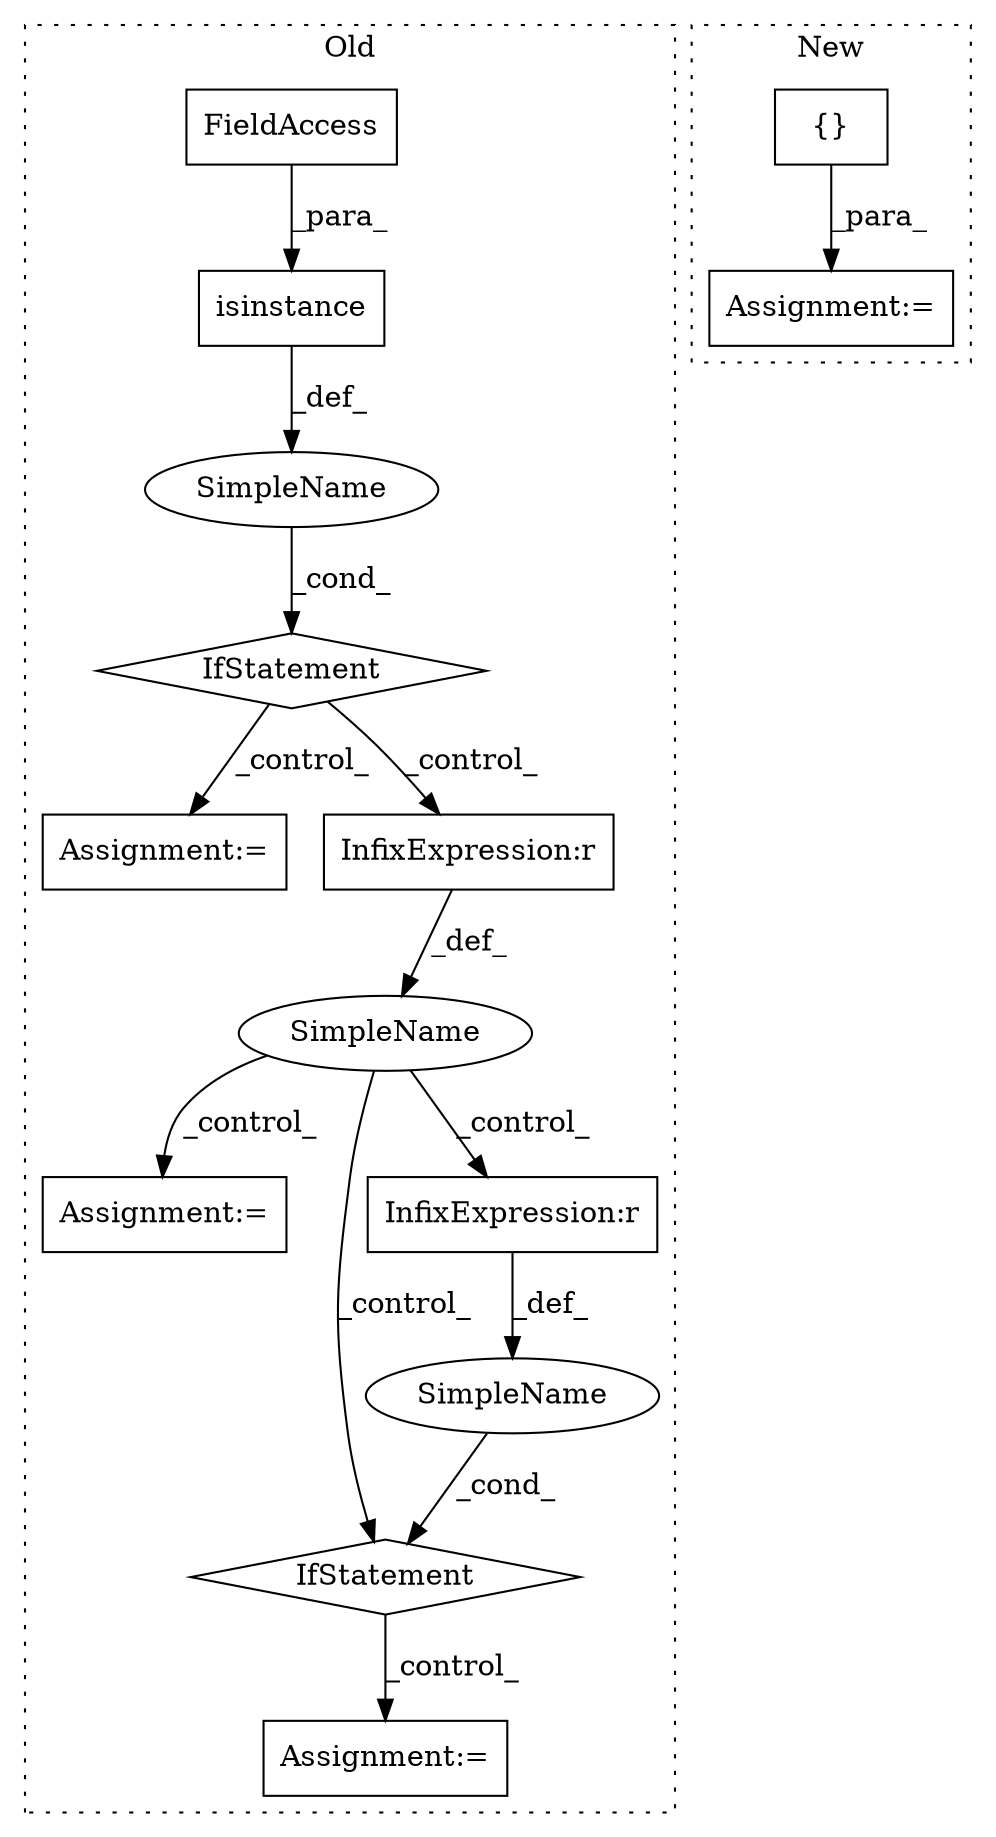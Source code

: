 digraph G {
subgraph cluster0 {
1 [label="isinstance" a="32" s="14679,14714" l="11,1" shape="box"];
3 [label="IfStatement" a="25" s="14675,14715" l="4,2" shape="diamond"];
5 [label="Assignment:=" a="7" s="14826" l="1" shape="box"];
6 [label="SimpleName" a="42" s="" l="" shape="ellipse"];
7 [label="FieldAccess" a="22" s="14701" l="13" shape="box"];
8 [label="Assignment:=" a="7" s="15121" l="1" shape="box"];
9 [label="Assignment:=" a="7" s="15180" l="1" shape="box"];
10 [label="SimpleName" a="42" s="" l="" shape="ellipse"];
11 [label="IfStatement" a="25" s="15039,15065" l="4,2" shape="diamond"];
12 [label="SimpleName" a="42" s="" l="" shape="ellipse"];
13 [label="InfixExpression:r" a="27" s="15056" l="3" shape="box"];
14 [label="InfixExpression:r" a="27" s="14896" l="3" shape="box"];
label = "Old";
style="dotted";
}
subgraph cluster1 {
2 [label="{}" a="4" s="17787,17901" l="8,2" shape="box"];
4 [label="Assignment:=" a="7" s="17739" l="1" shape="box"];
label = "New";
style="dotted";
}
1 -> 6 [label="_def_"];
2 -> 4 [label="_para_"];
3 -> 14 [label="_control_"];
3 -> 5 [label="_control_"];
6 -> 3 [label="_cond_"];
7 -> 1 [label="_para_"];
10 -> 9 [label="_control_"];
10 -> 13 [label="_control_"];
10 -> 11 [label="_control_"];
11 -> 8 [label="_control_"];
12 -> 11 [label="_cond_"];
13 -> 12 [label="_def_"];
14 -> 10 [label="_def_"];
}